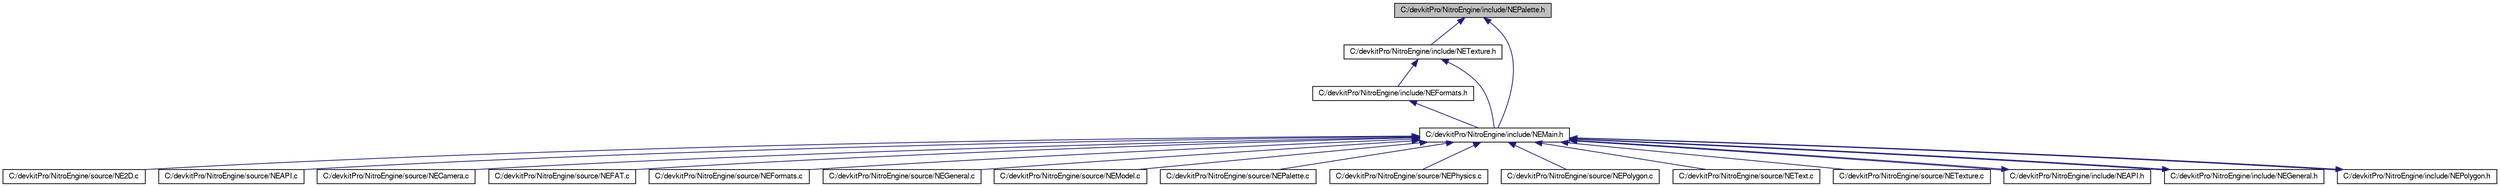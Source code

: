 digraph G
{
  bgcolor="transparent";
  edge [fontname="FreeSans",fontsize=10,labelfontname="FreeSans",labelfontsize=10];
  node [fontname="FreeSans",fontsize=10,shape=record];
  Node1 [label="C:/devkitPro/NitroEngine/include/NEPalette.h",height=0.2,width=0.4,color="black", fillcolor="grey75", style="filled" fontcolor="black"];
  Node1 -> Node2 [dir=back,color="midnightblue",fontsize=10,style="solid",fontname="FreeSans"];
  Node2 [label="C:/devkitPro/NitroEngine/include/NETexture.h",height=0.2,width=0.4,color="black",URL="$_n_e_texture_8h.html",tooltip="Texture and material functions."];
  Node2 -> Node3 [dir=back,color="midnightblue",fontsize=10,style="solid",fontname="FreeSans"];
  Node3 [label="C:/devkitPro/NitroEngine/include/NEFormats.h",height=0.2,width=0.4,color="black",URL="$_n_e_formats_8h.html",tooltip="Used to convert common formats into DS formats."];
  Node3 -> Node4 [dir=back,color="midnightblue",fontsize=10,style="solid",fontname="FreeSans"];
  Node4 [label="C:/devkitPro/NitroEngine/include/NEMain.h",height=0.2,width=0.4,color="black",URL="$_n_e_main_8h.html",tooltip="Main file of Nitro Engine."];
  Node4 -> Node5 [dir=back,color="midnightblue",fontsize=10,style="solid",fontname="FreeSans"];
  Node5 [label="C:/devkitPro/NitroEngine/source/NE2D.c",height=0.2,width=0.4,color="black",URL="$_n_e2_d_8c.html"];
  Node4 -> Node6 [dir=back,color="midnightblue",fontsize=10,style="solid",fontname="FreeSans"];
  Node6 [label="C:/devkitPro/NitroEngine/source/NEAPI.c",height=0.2,width=0.4,color="black",URL="$_n_e_a_p_i_8c.html"];
  Node4 -> Node7 [dir=back,color="midnightblue",fontsize=10,style="solid",fontname="FreeSans"];
  Node7 [label="C:/devkitPro/NitroEngine/source/NECamera.c",height=0.2,width=0.4,color="black",URL="$_n_e_camera_8c.html"];
  Node4 -> Node8 [dir=back,color="midnightblue",fontsize=10,style="solid",fontname="FreeSans"];
  Node8 [label="C:/devkitPro/NitroEngine/source/NEFAT.c",height=0.2,width=0.4,color="black",URL="$_n_e_f_a_t_8c.html"];
  Node4 -> Node9 [dir=back,color="midnightblue",fontsize=10,style="solid",fontname="FreeSans"];
  Node9 [label="C:/devkitPro/NitroEngine/source/NEFormats.c",height=0.2,width=0.4,color="black",URL="$_n_e_formats_8c.html"];
  Node4 -> Node10 [dir=back,color="midnightblue",fontsize=10,style="solid",fontname="FreeSans"];
  Node10 [label="C:/devkitPro/NitroEngine/source/NEGeneral.c",height=0.2,width=0.4,color="black",URL="$_n_e_general_8c.html"];
  Node4 -> Node11 [dir=back,color="midnightblue",fontsize=10,style="solid",fontname="FreeSans"];
  Node11 [label="C:/devkitPro/NitroEngine/source/NEModel.c",height=0.2,width=0.4,color="black",URL="$_n_e_model_8c.html"];
  Node4 -> Node12 [dir=back,color="midnightblue",fontsize=10,style="solid",fontname="FreeSans"];
  Node12 [label="C:/devkitPro/NitroEngine/source/NEPalette.c",height=0.2,width=0.4,color="black",URL="$_n_e_palette_8c.html"];
  Node4 -> Node13 [dir=back,color="midnightblue",fontsize=10,style="solid",fontname="FreeSans"];
  Node13 [label="C:/devkitPro/NitroEngine/source/NEPhysics.c",height=0.2,width=0.4,color="black",URL="$_n_e_physics_8c.html"];
  Node4 -> Node14 [dir=back,color="midnightblue",fontsize=10,style="solid",fontname="FreeSans"];
  Node14 [label="C:/devkitPro/NitroEngine/source/NEPolygon.c",height=0.2,width=0.4,color="black",URL="$_n_e_polygon_8c.html"];
  Node4 -> Node15 [dir=back,color="midnightblue",fontsize=10,style="solid",fontname="FreeSans"];
  Node15 [label="C:/devkitPro/NitroEngine/source/NEText.c",height=0.2,width=0.4,color="black",URL="$_n_e_text_8c.html"];
  Node4 -> Node16 [dir=back,color="midnightblue",fontsize=10,style="solid",fontname="FreeSans"];
  Node16 [label="C:/devkitPro/NitroEngine/source/NETexture.c",height=0.2,width=0.4,color="black",URL="$_n_e_texture_8c.html"];
  Node4 -> Node17 [dir=back,color="midnightblue",fontsize=10,style="solid",fontname="FreeSans"];
  Node17 [label="C:/devkitPro/NitroEngine/include/NEAPI.h",height=0.2,width=0.4,color="black",URL="$_n_e_a_p_i_8h.html",tooltip="API functions."];
  Node17 -> Node4 [dir=back,color="midnightblue",fontsize=10,style="solid",fontname="FreeSans"];
  Node4 -> Node18 [dir=back,color="midnightblue",fontsize=10,style="solid",fontname="FreeSans"];
  Node18 [label="C:/devkitPro/NitroEngine/include/NEGeneral.h",height=0.2,width=0.4,color="black",URL="$_n_e_general_8h.html",tooltip="Init 3D mode and process functions."];
  Node18 -> Node4 [dir=back,color="midnightblue",fontsize=10,style="solid",fontname="FreeSans"];
  Node4 -> Node19 [dir=back,color="midnightblue",fontsize=10,style="solid",fontname="FreeSans"];
  Node19 [label="C:/devkitPro/NitroEngine/include/NEPolygon.h",height=0.2,width=0.4,color="black",URL="$_n_e_polygon_8h.html",tooltip="Functions to draw polygons and more..."];
  Node19 -> Node4 [dir=back,color="midnightblue",fontsize=10,style="solid",fontname="FreeSans"];
  Node2 -> Node4 [dir=back,color="midnightblue",fontsize=10,style="solid",fontname="FreeSans"];
  Node1 -> Node4 [dir=back,color="midnightblue",fontsize=10,style="solid",fontname="FreeSans"];
}
